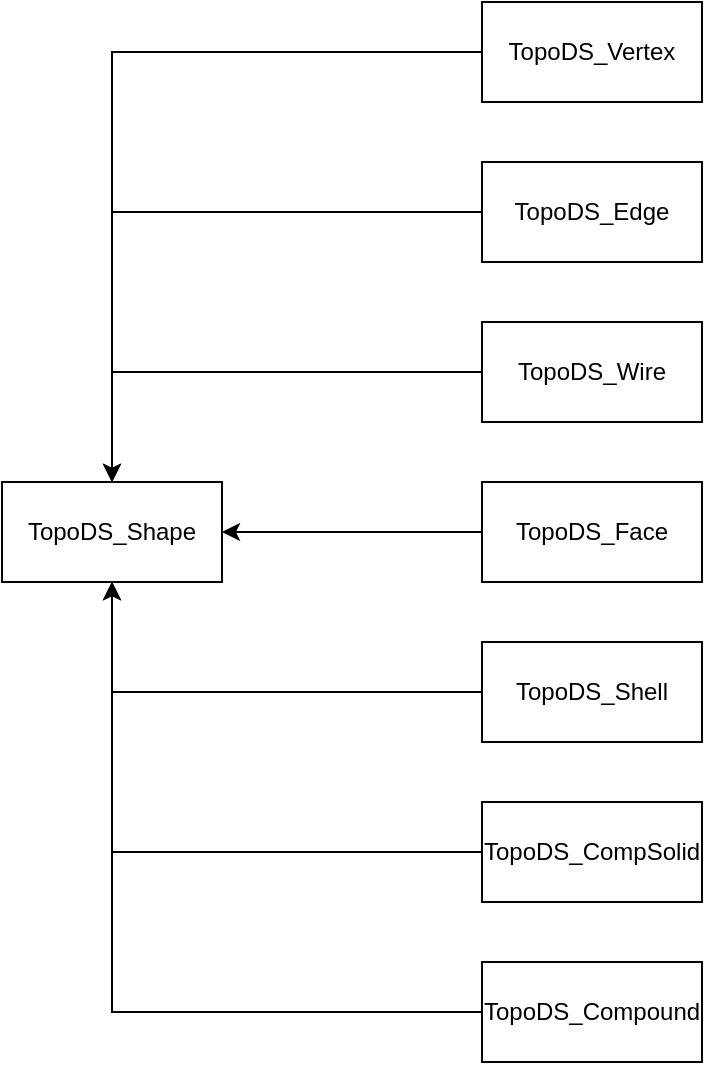 <mxfile version="22.1.16" type="github" pages="2">
  <diagram name="BRep数据结构" id="4IzTvajsjG1UP3_wFrZi">
    <mxGraphModel dx="1322" dy="722" grid="1" gridSize="10" guides="1" tooltips="1" connect="1" arrows="1" fold="1" page="1" pageScale="1" pageWidth="827" pageHeight="1169" math="0" shadow="0">
      <root>
        <mxCell id="0" />
        <mxCell id="1" parent="0" />
        <mxCell id="3BYM25Fl3wODkG4y-Ge8-1" value="TopoDS_Shape" style="html=1;whiteSpace=wrap;strokeColor=default;" parent="1" vertex="1">
          <mxGeometry x="160" y="280" width="110" height="50" as="geometry" />
        </mxCell>
        <mxCell id="Kx8FZiDZ7kEMFRWp9ZiB-8" style="edgeStyle=orthogonalEdgeStyle;rounded=0;orthogonalLoop=1;jettySize=auto;html=1;strokeColor=default;" parent="1" source="3BYM25Fl3wODkG4y-Ge8-3" target="3BYM25Fl3wODkG4y-Ge8-1" edge="1">
          <mxGeometry relative="1" as="geometry">
            <mxPoint x="270" y="220" as="targetPoint" />
          </mxGeometry>
        </mxCell>
        <mxCell id="3BYM25Fl3wODkG4y-Ge8-3" value="TopoDS_Edge" style="html=1;whiteSpace=wrap;strokeColor=default;" parent="1" vertex="1">
          <mxGeometry x="400" y="120" width="110" height="50" as="geometry" />
        </mxCell>
        <mxCell id="Kx8FZiDZ7kEMFRWp9ZiB-9" style="edgeStyle=orthogonalEdgeStyle;rounded=0;orthogonalLoop=1;jettySize=auto;html=1;strokeColor=default;" parent="1" source="Kx8FZiDZ7kEMFRWp9ZiB-1" target="3BYM25Fl3wODkG4y-Ge8-1" edge="1">
          <mxGeometry relative="1" as="geometry" />
        </mxCell>
        <mxCell id="Kx8FZiDZ7kEMFRWp9ZiB-1" value="TopoDS_Wire" style="html=1;whiteSpace=wrap;strokeColor=default;" parent="1" vertex="1">
          <mxGeometry x="400" y="200" width="110" height="50" as="geometry" />
        </mxCell>
        <mxCell id="Kx8FZiDZ7kEMFRWp9ZiB-7" style="edgeStyle=orthogonalEdgeStyle;rounded=0;orthogonalLoop=1;jettySize=auto;html=1;strokeColor=default;" parent="1" source="Kx8FZiDZ7kEMFRWp9ZiB-2" target="3BYM25Fl3wODkG4y-Ge8-1" edge="1">
          <mxGeometry relative="1" as="geometry" />
        </mxCell>
        <mxCell id="Kx8FZiDZ7kEMFRWp9ZiB-2" value="TopoDS_Vertex" style="html=1;whiteSpace=wrap;strokeColor=default;" parent="1" vertex="1">
          <mxGeometry x="400" y="40" width="110" height="50" as="geometry" />
        </mxCell>
        <mxCell id="Kx8FZiDZ7kEMFRWp9ZiB-10" style="edgeStyle=orthogonalEdgeStyle;rounded=0;orthogonalLoop=1;jettySize=auto;html=1;strokeColor=default;" parent="1" source="Kx8FZiDZ7kEMFRWp9ZiB-3" target="3BYM25Fl3wODkG4y-Ge8-1" edge="1">
          <mxGeometry relative="1" as="geometry" />
        </mxCell>
        <mxCell id="Kx8FZiDZ7kEMFRWp9ZiB-3" value="TopoDS_Face" style="html=1;whiteSpace=wrap;strokeColor=default;" parent="1" vertex="1">
          <mxGeometry x="400" y="280" width="110" height="50" as="geometry" />
        </mxCell>
        <mxCell id="Kx8FZiDZ7kEMFRWp9ZiB-11" style="edgeStyle=orthogonalEdgeStyle;rounded=0;orthogonalLoop=1;jettySize=auto;html=1;strokeColor=default;" parent="1" source="Kx8FZiDZ7kEMFRWp9ZiB-4" target="3BYM25Fl3wODkG4y-Ge8-1" edge="1">
          <mxGeometry relative="1" as="geometry" />
        </mxCell>
        <mxCell id="Kx8FZiDZ7kEMFRWp9ZiB-4" value="TopoDS_Shell" style="html=1;whiteSpace=wrap;strokeColor=default;" parent="1" vertex="1">
          <mxGeometry x="400" y="360" width="110" height="50" as="geometry" />
        </mxCell>
        <mxCell id="Kx8FZiDZ7kEMFRWp9ZiB-12" style="edgeStyle=orthogonalEdgeStyle;rounded=0;orthogonalLoop=1;jettySize=auto;html=1;strokeColor=default;" parent="1" source="Kx8FZiDZ7kEMFRWp9ZiB-5" target="3BYM25Fl3wODkG4y-Ge8-1" edge="1">
          <mxGeometry relative="1" as="geometry" />
        </mxCell>
        <mxCell id="Kx8FZiDZ7kEMFRWp9ZiB-5" value="TopoDS_CompSolid" style="html=1;whiteSpace=wrap;strokeColor=default;" parent="1" vertex="1">
          <mxGeometry x="400" y="440" width="110" height="50" as="geometry" />
        </mxCell>
        <mxCell id="Kx8FZiDZ7kEMFRWp9ZiB-13" style="edgeStyle=orthogonalEdgeStyle;rounded=0;orthogonalLoop=1;jettySize=auto;html=1;strokeColor=default;" parent="1" source="Kx8FZiDZ7kEMFRWp9ZiB-6" target="3BYM25Fl3wODkG4y-Ge8-1" edge="1">
          <mxGeometry relative="1" as="geometry" />
        </mxCell>
        <mxCell id="Kx8FZiDZ7kEMFRWp9ZiB-6" value="TopoDS_Compound" style="html=1;whiteSpace=wrap;strokeColor=default;" parent="1" vertex="1">
          <mxGeometry x="400" y="520" width="110" height="50" as="geometry" />
        </mxCell>
      </root>
    </mxGraphModel>
  </diagram>
  <diagram id="agbZOkr5wAkQJ-tktxeE" name="BRep建模算法API">
    <mxGraphModel dx="1322" dy="1891" grid="1" gridSize="10" guides="1" tooltips="1" connect="1" arrows="1" fold="1" page="1" pageScale="1" pageWidth="827" pageHeight="1169" math="0" shadow="0">
      <root>
        <mxCell id="0" />
        <mxCell id="1" parent="0" />
        <mxCell id="IDOrQd4PZSFep_Q3DUgl-2" value="BRepBuiderAPI_Command" style="html=1;whiteSpace=wrap;" parent="1" vertex="1">
          <mxGeometry y="360" width="170" height="50" as="geometry" />
        </mxCell>
        <mxCell id="IDOrQd4PZSFep_Q3DUgl-4" value="" style="edgeStyle=orthogonalEdgeStyle;rounded=0;orthogonalLoop=1;jettySize=auto;html=1;" parent="1" source="IDOrQd4PZSFep_Q3DUgl-3" target="IDOrQd4PZSFep_Q3DUgl-2" edge="1">
          <mxGeometry relative="1" as="geometry" />
        </mxCell>
        <mxCell id="IDOrQd4PZSFep_Q3DUgl-3" value="BRepBuiderAPI_MakeShape" style="html=1;whiteSpace=wrap;" parent="1" vertex="1">
          <mxGeometry x="220" y="360" width="170" height="50" as="geometry" />
        </mxCell>
        <mxCell id="IDOrQd4PZSFep_Q3DUgl-8" style="edgeStyle=orthogonalEdgeStyle;rounded=0;orthogonalLoop=1;jettySize=auto;html=1;" parent="1" source="IDOrQd4PZSFep_Q3DUgl-5" target="IDOrQd4PZSFep_Q3DUgl-3" edge="1">
          <mxGeometry relative="1" as="geometry" />
        </mxCell>
        <mxCell id="IDOrQd4PZSFep_Q3DUgl-5" value="BRepAlgoAPI_Algo" style="html=1;whiteSpace=wrap;" parent="1" vertex="1">
          <mxGeometry x="440" y="40" width="170" height="50" as="geometry" />
        </mxCell>
        <mxCell id="IDOrQd4PZSFep_Q3DUgl-9" value="" style="edgeStyle=orthogonalEdgeStyle;rounded=0;orthogonalLoop=1;jettySize=auto;html=1;" parent="1" source="IDOrQd4PZSFep_Q3DUgl-6" target="IDOrQd4PZSFep_Q3DUgl-5" edge="1">
          <mxGeometry relative="1" as="geometry" />
        </mxCell>
        <mxCell id="IDOrQd4PZSFep_Q3DUgl-6" value="BRepAlgoAPI_BuilderAlgo" style="html=1;whiteSpace=wrap;" parent="1" vertex="1">
          <mxGeometry x="680" y="40" width="170" height="50" as="geometry" />
        </mxCell>
        <mxCell id="IDOrQd4PZSFep_Q3DUgl-10" value="" style="edgeStyle=orthogonalEdgeStyle;rounded=0;orthogonalLoop=1;jettySize=auto;html=1;" parent="1" source="IDOrQd4PZSFep_Q3DUgl-7" target="IDOrQd4PZSFep_Q3DUgl-6" edge="1">
          <mxGeometry relative="1" as="geometry" />
        </mxCell>
        <mxCell id="IDOrQd4PZSFep_Q3DUgl-7" value="BRepAlgoAPI_BooleanOperation" style="html=1;whiteSpace=wrap;fillColor=#f8cecc;strokeColor=#b85450;" parent="1" vertex="1">
          <mxGeometry x="920" y="40" width="200" height="50" as="geometry" />
        </mxCell>
        <mxCell id="IDOrQd4PZSFep_Q3DUgl-15" style="edgeStyle=orthogonalEdgeStyle;rounded=0;orthogonalLoop=1;jettySize=auto;html=1;" parent="1" source="IDOrQd4PZSFep_Q3DUgl-11" target="IDOrQd4PZSFep_Q3DUgl-7" edge="1">
          <mxGeometry relative="1" as="geometry" />
        </mxCell>
        <mxCell id="IDOrQd4PZSFep_Q3DUgl-11" value="BRepAlgoAPI_Common" style="html=1;whiteSpace=wrap;" parent="1" vertex="1">
          <mxGeometry x="1200" y="-80" width="200" height="50" as="geometry" />
        </mxCell>
        <mxCell id="IDOrQd4PZSFep_Q3DUgl-16" style="edgeStyle=orthogonalEdgeStyle;rounded=0;orthogonalLoop=1;jettySize=auto;html=1;" parent="1" source="IDOrQd4PZSFep_Q3DUgl-12" target="IDOrQd4PZSFep_Q3DUgl-7" edge="1">
          <mxGeometry relative="1" as="geometry" />
        </mxCell>
        <mxCell id="IDOrQd4PZSFep_Q3DUgl-12" value="BRepAlgoAPI_Cut" style="html=1;whiteSpace=wrap;" parent="1" vertex="1">
          <mxGeometry x="1200" width="200" height="50" as="geometry" />
        </mxCell>
        <mxCell id="IDOrQd4PZSFep_Q3DUgl-17" style="edgeStyle=orthogonalEdgeStyle;rounded=0;orthogonalLoop=1;jettySize=auto;html=1;" parent="1" source="IDOrQd4PZSFep_Q3DUgl-13" target="IDOrQd4PZSFep_Q3DUgl-7" edge="1">
          <mxGeometry relative="1" as="geometry" />
        </mxCell>
        <mxCell id="IDOrQd4PZSFep_Q3DUgl-13" value="BRepAlgoAPI_Fuse" style="html=1;whiteSpace=wrap;" parent="1" vertex="1">
          <mxGeometry x="1200" y="80" width="200" height="50" as="geometry" />
        </mxCell>
        <mxCell id="IDOrQd4PZSFep_Q3DUgl-18" style="edgeStyle=orthogonalEdgeStyle;rounded=0;orthogonalLoop=1;jettySize=auto;html=1;" parent="1" source="IDOrQd4PZSFep_Q3DUgl-14" target="IDOrQd4PZSFep_Q3DUgl-7" edge="1">
          <mxGeometry relative="1" as="geometry" />
        </mxCell>
        <mxCell id="IDOrQd4PZSFep_Q3DUgl-14" value="BRepAlgoAPI_Section" style="html=1;whiteSpace=wrap;" parent="1" vertex="1">
          <mxGeometry x="1200" y="160" width="200" height="50" as="geometry" />
        </mxCell>
        <mxCell id="l7tV-iN5YAOyeYXr5yqW-6" style="edgeStyle=orthogonalEdgeStyle;rounded=0;orthogonalLoop=1;jettySize=auto;html=1;" parent="1" source="IDOrQd4PZSFep_Q3DUgl-19" target="IDOrQd4PZSFep_Q3DUgl-3" edge="1">
          <mxGeometry relative="1" as="geometry" />
        </mxCell>
        <mxCell id="IDOrQd4PZSFep_Q3DUgl-19" value="BRepBuiderAPI_MakeVertex" style="html=1;whiteSpace=wrap;fillColor=#f8cecc;strokeColor=#b85450;" parent="1" vertex="1">
          <mxGeometry x="440" y="160" width="170" height="50" as="geometry" />
        </mxCell>
        <mxCell id="l7tV-iN5YAOyeYXr5yqW-7" style="edgeStyle=orthogonalEdgeStyle;rounded=0;orthogonalLoop=1;jettySize=auto;html=1;" parent="1" source="IDOrQd4PZSFep_Q3DUgl-20" target="IDOrQd4PZSFep_Q3DUgl-3" edge="1">
          <mxGeometry relative="1" as="geometry" />
        </mxCell>
        <mxCell id="IDOrQd4PZSFep_Q3DUgl-20" value="BRepBuiderAPI_MakeEdge" style="html=1;whiteSpace=wrap;fillColor=#f8cecc;strokeColor=#b85450;" parent="1" vertex="1">
          <mxGeometry x="440" y="240" width="170" height="50" as="geometry" />
        </mxCell>
        <mxCell id="l7tV-iN5YAOyeYXr5yqW-9" style="edgeStyle=orthogonalEdgeStyle;rounded=0;orthogonalLoop=1;jettySize=auto;html=1;" parent="1" source="IDOrQd4PZSFep_Q3DUgl-21" target="IDOrQd4PZSFep_Q3DUgl-3" edge="1">
          <mxGeometry relative="1" as="geometry" />
        </mxCell>
        <mxCell id="IDOrQd4PZSFep_Q3DUgl-21" value="BRepBuiderAPI_MakeWire" style="html=1;whiteSpace=wrap;fillColor=#f8cecc;strokeColor=#b85450;" parent="1" vertex="1">
          <mxGeometry x="440" y="400" width="170" height="50" as="geometry" />
        </mxCell>
        <mxCell id="l7tV-iN5YAOyeYXr5yqW-11" style="edgeStyle=orthogonalEdgeStyle;rounded=0;orthogonalLoop=1;jettySize=auto;html=1;" parent="1" source="l7tV-iN5YAOyeYXr5yqW-1" target="IDOrQd4PZSFep_Q3DUgl-3" edge="1">
          <mxGeometry relative="1" as="geometry" />
        </mxCell>
        <mxCell id="l7tV-iN5YAOyeYXr5yqW-1" value="BRepBuiderAPI_MakeShell" style="html=1;whiteSpace=wrap;fillColor=#f8cecc;strokeColor=#b85450;" parent="1" vertex="1">
          <mxGeometry x="440" y="560" width="170" height="50" as="geometry" />
        </mxCell>
        <mxCell id="l7tV-iN5YAOyeYXr5yqW-12" style="edgeStyle=orthogonalEdgeStyle;rounded=0;orthogonalLoop=1;jettySize=auto;html=1;" parent="1" source="l7tV-iN5YAOyeYXr5yqW-2" target="IDOrQd4PZSFep_Q3DUgl-3" edge="1">
          <mxGeometry relative="1" as="geometry" />
        </mxCell>
        <mxCell id="l7tV-iN5YAOyeYXr5yqW-2" value="BRepBuiderAPI_MakeSoild" style="html=1;whiteSpace=wrap;fillColor=#f8cecc;strokeColor=#b85450;" parent="1" vertex="1">
          <mxGeometry x="440" y="640" width="170" height="50" as="geometry" />
        </mxCell>
        <mxCell id="l7tV-iN5YAOyeYXr5yqW-8" style="edgeStyle=orthogonalEdgeStyle;rounded=0;orthogonalLoop=1;jettySize=auto;html=1;" parent="1" source="l7tV-iN5YAOyeYXr5yqW-4" target="IDOrQd4PZSFep_Q3DUgl-3" edge="1">
          <mxGeometry relative="1" as="geometry" />
        </mxCell>
        <mxCell id="l7tV-iN5YAOyeYXr5yqW-4" value="BRepBuiderAPI_MakeEdge2d" style="html=1;whiteSpace=wrap;fillColor=#f8cecc;strokeColor=#b85450;" parent="1" vertex="1">
          <mxGeometry x="440" y="320" width="170" height="50" as="geometry" />
        </mxCell>
        <mxCell id="l7tV-iN5YAOyeYXr5yqW-10" style="edgeStyle=orthogonalEdgeStyle;rounded=0;orthogonalLoop=1;jettySize=auto;html=1;" parent="1" source="l7tV-iN5YAOyeYXr5yqW-5" target="IDOrQd4PZSFep_Q3DUgl-3" edge="1">
          <mxGeometry relative="1" as="geometry" />
        </mxCell>
        <mxCell id="l7tV-iN5YAOyeYXr5yqW-5" value="BRepBuiderAPI_MakePolygon" style="html=1;whiteSpace=wrap;fillColor=#f8cecc;strokeColor=#b85450;" parent="1" vertex="1">
          <mxGeometry x="440" y="480" width="170" height="50" as="geometry" />
        </mxCell>
        <mxCell id="l7tV-iN5YAOyeYXr5yqW-14" style="edgeStyle=orthogonalEdgeStyle;rounded=0;orthogonalLoop=1;jettySize=auto;html=1;" parent="1" source="l7tV-iN5YAOyeYXr5yqW-13" target="IDOrQd4PZSFep_Q3DUgl-3" edge="1">
          <mxGeometry relative="1" as="geometry" />
        </mxCell>
        <mxCell id="l7tV-iN5YAOyeYXr5yqW-13" value="BRepBuiderAPI_MakeShapeOnMesh" style="html=1;whiteSpace=wrap;" parent="1" vertex="1">
          <mxGeometry x="440" y="720" width="230" height="50" as="geometry" />
        </mxCell>
        <mxCell id="l7tV-iN5YAOyeYXr5yqW-17" style="edgeStyle=orthogonalEdgeStyle;rounded=0;orthogonalLoop=1;jettySize=auto;html=1;" parent="1" source="l7tV-iN5YAOyeYXr5yqW-15" target="IDOrQd4PZSFep_Q3DUgl-3" edge="1">
          <mxGeometry relative="1" as="geometry" />
        </mxCell>
        <mxCell id="l7tV-iN5YAOyeYXr5yqW-15" value="BRepBuiderAPI_ModifyShape" style="html=1;whiteSpace=wrap;" parent="1" vertex="1">
          <mxGeometry x="440" y="840" width="170" height="50" as="geometry" />
        </mxCell>
        <mxCell id="l7tV-iN5YAOyeYXr5yqW-21" style="edgeStyle=orthogonalEdgeStyle;rounded=0;orthogonalLoop=1;jettySize=auto;html=1;" parent="1" source="l7tV-iN5YAOyeYXr5yqW-18" target="l7tV-iN5YAOyeYXr5yqW-15" edge="1">
          <mxGeometry relative="1" as="geometry" />
        </mxCell>
        <mxCell id="l7tV-iN5YAOyeYXr5yqW-18" value="BRepBuiderAPI_Copy" style="html=1;whiteSpace=wrap;" parent="1" vertex="1">
          <mxGeometry x="760" y="760" width="170" height="50" as="geometry" />
        </mxCell>
        <mxCell id="l7tV-iN5YAOyeYXr5yqW-22" style="edgeStyle=orthogonalEdgeStyle;rounded=0;orthogonalLoop=1;jettySize=auto;html=1;" parent="1" source="l7tV-iN5YAOyeYXr5yqW-19" target="l7tV-iN5YAOyeYXr5yqW-15" edge="1">
          <mxGeometry relative="1" as="geometry" />
        </mxCell>
        <mxCell id="l7tV-iN5YAOyeYXr5yqW-19" value="BRepBuiderAPI_GTransform" style="html=1;whiteSpace=wrap;" parent="1" vertex="1">
          <mxGeometry x="760" y="840" width="170" height="50" as="geometry" />
        </mxCell>
        <mxCell id="l7tV-iN5YAOyeYXr5yqW-23" style="edgeStyle=orthogonalEdgeStyle;rounded=0;orthogonalLoop=1;jettySize=auto;html=1;" parent="1" source="l7tV-iN5YAOyeYXr5yqW-20" target="l7tV-iN5YAOyeYXr5yqW-15" edge="1">
          <mxGeometry relative="1" as="geometry" />
        </mxCell>
        <mxCell id="l7tV-iN5YAOyeYXr5yqW-20" value="BRepBuiderAPI_Transform" style="html=1;whiteSpace=wrap;" parent="1" vertex="1">
          <mxGeometry x="760" y="920" width="170" height="50" as="geometry" />
        </mxCell>
        <mxCell id="l7tV-iN5YAOyeYXr5yqW-26" style="edgeStyle=orthogonalEdgeStyle;rounded=0;orthogonalLoop=1;jettySize=auto;html=1;" parent="1" source="l7tV-iN5YAOyeYXr5yqW-24" target="IDOrQd4PZSFep_Q3DUgl-3" edge="1">
          <mxGeometry relative="1" as="geometry" />
        </mxCell>
        <mxCell id="l7tV-iN5YAOyeYXr5yqW-24" value="BRepOffsetAPI_MakeOffsetShape" style="html=1;whiteSpace=wrap;" parent="1" vertex="1">
          <mxGeometry x="440" y="1040" width="200" height="50" as="geometry" />
        </mxCell>
        <mxCell id="l7tV-iN5YAOyeYXr5yqW-27" style="edgeStyle=orthogonalEdgeStyle;rounded=0;orthogonalLoop=1;jettySize=auto;html=1;" parent="1" source="l7tV-iN5YAOyeYXr5yqW-25" target="l7tV-iN5YAOyeYXr5yqW-24" edge="1">
          <mxGeometry relative="1" as="geometry" />
        </mxCell>
        <mxCell id="l7tV-iN5YAOyeYXr5yqW-25" value="BRepOffsetAPI_MakeThickSolid" style="html=1;whiteSpace=wrap;" parent="1" vertex="1">
          <mxGeometry x="760" y="1040" width="200" height="50" as="geometry" />
        </mxCell>
        <mxCell id="l7tV-iN5YAOyeYXr5yqW-30" style="edgeStyle=orthogonalEdgeStyle;rounded=0;orthogonalLoop=1;jettySize=auto;html=1;" parent="1" source="l7tV-iN5YAOyeYXr5yqW-28" target="IDOrQd4PZSFep_Q3DUgl-3" edge="1">
          <mxGeometry relative="1" as="geometry" />
        </mxCell>
        <mxCell id="l7tV-iN5YAOyeYXr5yqW-28" value="BRepPrimAPI_MakeBox" style="html=1;whiteSpace=wrap;" parent="1" vertex="1">
          <mxGeometry x="440" y="1160" width="200" height="50" as="geometry" />
        </mxCell>
        <mxCell id="l7tV-iN5YAOyeYXr5yqW-31" style="edgeStyle=orthogonalEdgeStyle;rounded=0;orthogonalLoop=1;jettySize=auto;html=1;" parent="1" source="l7tV-iN5YAOyeYXr5yqW-29" target="l7tV-iN5YAOyeYXr5yqW-28" edge="1">
          <mxGeometry relative="1" as="geometry" />
        </mxCell>
        <mxCell id="l7tV-iN5YAOyeYXr5yqW-29" value="BRepPreviewAPI_MakeBox" style="html=1;whiteSpace=wrap;fillColor=#f8cecc;strokeColor=#b85450;" parent="1" vertex="1">
          <mxGeometry x="760" y="1160" width="200" height="50" as="geometry" />
        </mxCell>
        <mxCell id="l7tV-iN5YAOyeYXr5yqW-43" style="edgeStyle=orthogonalEdgeStyle;rounded=0;orthogonalLoop=1;jettySize=auto;html=1;" parent="1" source="l7tV-iN5YAOyeYXr5yqW-32" target="IDOrQd4PZSFep_Q3DUgl-3" edge="1">
          <mxGeometry relative="1" as="geometry" />
        </mxCell>
        <mxCell id="l7tV-iN5YAOyeYXr5yqW-32" value="BRepPrimAPI_MakeOneAxis" style="html=1;whiteSpace=wrap;" parent="1" vertex="1">
          <mxGeometry x="440" y="1400" width="200" height="50" as="geometry" />
        </mxCell>
        <mxCell id="l7tV-iN5YAOyeYXr5yqW-38" style="edgeStyle=orthogonalEdgeStyle;rounded=0;orthogonalLoop=1;jettySize=auto;html=1;" parent="1" source="l7tV-iN5YAOyeYXr5yqW-33" target="l7tV-iN5YAOyeYXr5yqW-32" edge="1">
          <mxGeometry relative="1" as="geometry" />
        </mxCell>
        <mxCell id="l7tV-iN5YAOyeYXr5yqW-33" value="BRepPrimAPI_MakeCone" style="html=1;whiteSpace=wrap;fillColor=#f8cecc;strokeColor=#b85450;" parent="1" vertex="1">
          <mxGeometry x="760" y="1240" width="200" height="50" as="geometry" />
        </mxCell>
        <mxCell id="l7tV-iN5YAOyeYXr5yqW-39" style="edgeStyle=orthogonalEdgeStyle;rounded=0;orthogonalLoop=1;jettySize=auto;html=1;" parent="1" source="l7tV-iN5YAOyeYXr5yqW-34" target="l7tV-iN5YAOyeYXr5yqW-32" edge="1">
          <mxGeometry relative="1" as="geometry" />
        </mxCell>
        <mxCell id="l7tV-iN5YAOyeYXr5yqW-34" value="BRepPrimAPI_MakeCylinder" style="html=1;whiteSpace=wrap;fillColor=#f8cecc;strokeColor=#b85450;" parent="1" vertex="1">
          <mxGeometry x="760" y="1320" width="200" height="50" as="geometry" />
        </mxCell>
        <mxCell id="l7tV-iN5YAOyeYXr5yqW-40" style="edgeStyle=orthogonalEdgeStyle;rounded=0;orthogonalLoop=1;jettySize=auto;html=1;" parent="1" source="l7tV-iN5YAOyeYXr5yqW-35" target="l7tV-iN5YAOyeYXr5yqW-32" edge="1">
          <mxGeometry relative="1" as="geometry" />
        </mxCell>
        <mxCell id="l7tV-iN5YAOyeYXr5yqW-35" value="BRepPrimAPI_MakeRevolution" style="html=1;whiteSpace=wrap;fillColor=#f8cecc;strokeColor=#b85450;" parent="1" vertex="1">
          <mxGeometry x="760" y="1400" width="200" height="50" as="geometry" />
        </mxCell>
        <mxCell id="l7tV-iN5YAOyeYXr5yqW-41" style="edgeStyle=orthogonalEdgeStyle;rounded=0;orthogonalLoop=1;jettySize=auto;html=1;" parent="1" source="l7tV-iN5YAOyeYXr5yqW-36" target="l7tV-iN5YAOyeYXr5yqW-32" edge="1">
          <mxGeometry relative="1" as="geometry" />
        </mxCell>
        <mxCell id="l7tV-iN5YAOyeYXr5yqW-36" value="BRepPrimAPI_MakeSphere" style="html=1;whiteSpace=wrap;fillColor=#f8cecc;strokeColor=#b85450;" parent="1" vertex="1">
          <mxGeometry x="760" y="1480" width="200" height="50" as="geometry" />
        </mxCell>
        <mxCell id="l7tV-iN5YAOyeYXr5yqW-42" style="edgeStyle=orthogonalEdgeStyle;rounded=0;orthogonalLoop=1;jettySize=auto;html=1;" parent="1" source="l7tV-iN5YAOyeYXr5yqW-37" target="l7tV-iN5YAOyeYXr5yqW-32" edge="1">
          <mxGeometry relative="1" as="geometry" />
        </mxCell>
        <mxCell id="l7tV-iN5YAOyeYXr5yqW-37" value="BRepPrimAPI_MakeTorus" style="html=1;whiteSpace=wrap;fillColor=#f8cecc;strokeColor=#b85450;" parent="1" vertex="1">
          <mxGeometry x="760" y="1560" width="200" height="50" as="geometry" />
        </mxCell>
        <mxCell id="l7tV-iN5YAOyeYXr5yqW-53" style="edgeStyle=orthogonalEdgeStyle;rounded=0;orthogonalLoop=1;jettySize=auto;html=1;" parent="1" source="l7tV-iN5YAOyeYXr5yqW-44" target="IDOrQd4PZSFep_Q3DUgl-3" edge="1">
          <mxGeometry relative="1" as="geometry" />
        </mxCell>
        <mxCell id="l7tV-iN5YAOyeYXr5yqW-44" value="BRepPrimAPI_MakeSweep" style="html=1;whiteSpace=wrap;" parent="1" vertex="1">
          <mxGeometry x="440" y="1760" width="200" height="50" as="geometry" />
        </mxCell>
        <mxCell id="l7tV-iN5YAOyeYXr5yqW-49" style="edgeStyle=orthogonalEdgeStyle;rounded=0;orthogonalLoop=1;jettySize=auto;html=1;" parent="1" source="l7tV-iN5YAOyeYXr5yqW-45" target="l7tV-iN5YAOyeYXr5yqW-44" edge="1">
          <mxGeometry relative="1" as="geometry" />
        </mxCell>
        <mxCell id="l7tV-iN5YAOyeYXr5yqW-45" value="BRepPrimAPI_MakePipe" style="html=1;whiteSpace=wrap;fillColor=#f8cecc;strokeColor=#b85450;" parent="1" vertex="1">
          <mxGeometry x="760" y="1640" width="200" height="50" as="geometry" />
        </mxCell>
        <mxCell id="l7tV-iN5YAOyeYXr5yqW-50" style="edgeStyle=orthogonalEdgeStyle;rounded=0;orthogonalLoop=1;jettySize=auto;html=1;" parent="1" source="l7tV-iN5YAOyeYXr5yqW-46" target="l7tV-iN5YAOyeYXr5yqW-44" edge="1">
          <mxGeometry relative="1" as="geometry" />
        </mxCell>
        <mxCell id="l7tV-iN5YAOyeYXr5yqW-46" value="BRepPrimAPI_MakePipeShell" style="html=1;whiteSpace=wrap;fillColor=#f8cecc;strokeColor=#b85450;" parent="1" vertex="1">
          <mxGeometry x="760" y="1720" width="200" height="50" as="geometry" />
        </mxCell>
        <mxCell id="l7tV-iN5YAOyeYXr5yqW-51" style="edgeStyle=orthogonalEdgeStyle;rounded=0;orthogonalLoop=1;jettySize=auto;html=1;" parent="1" source="l7tV-iN5YAOyeYXr5yqW-47" target="l7tV-iN5YAOyeYXr5yqW-44" edge="1">
          <mxGeometry relative="1" as="geometry" />
        </mxCell>
        <mxCell id="l7tV-iN5YAOyeYXr5yqW-47" value="BRepPrimAPI_MakePrism" style="html=1;whiteSpace=wrap;fillColor=#f8cecc;strokeColor=#b85450;" parent="1" vertex="1">
          <mxGeometry x="760" y="1800" width="200" height="50" as="geometry" />
        </mxCell>
        <mxCell id="l7tV-iN5YAOyeYXr5yqW-52" style="edgeStyle=orthogonalEdgeStyle;rounded=0;orthogonalLoop=1;jettySize=auto;html=1;" parent="1" source="l7tV-iN5YAOyeYXr5yqW-48" target="l7tV-iN5YAOyeYXr5yqW-44" edge="1">
          <mxGeometry relative="1" as="geometry" />
        </mxCell>
        <mxCell id="l7tV-iN5YAOyeYXr5yqW-48" value="BRepPrimAPI_MakeRevol" style="html=1;whiteSpace=wrap;fillColor=#f8cecc;strokeColor=#b85450;" parent="1" vertex="1">
          <mxGeometry x="760" y="1880" width="200" height="50" as="geometry" />
        </mxCell>
      </root>
    </mxGraphModel>
  </diagram>
</mxfile>
